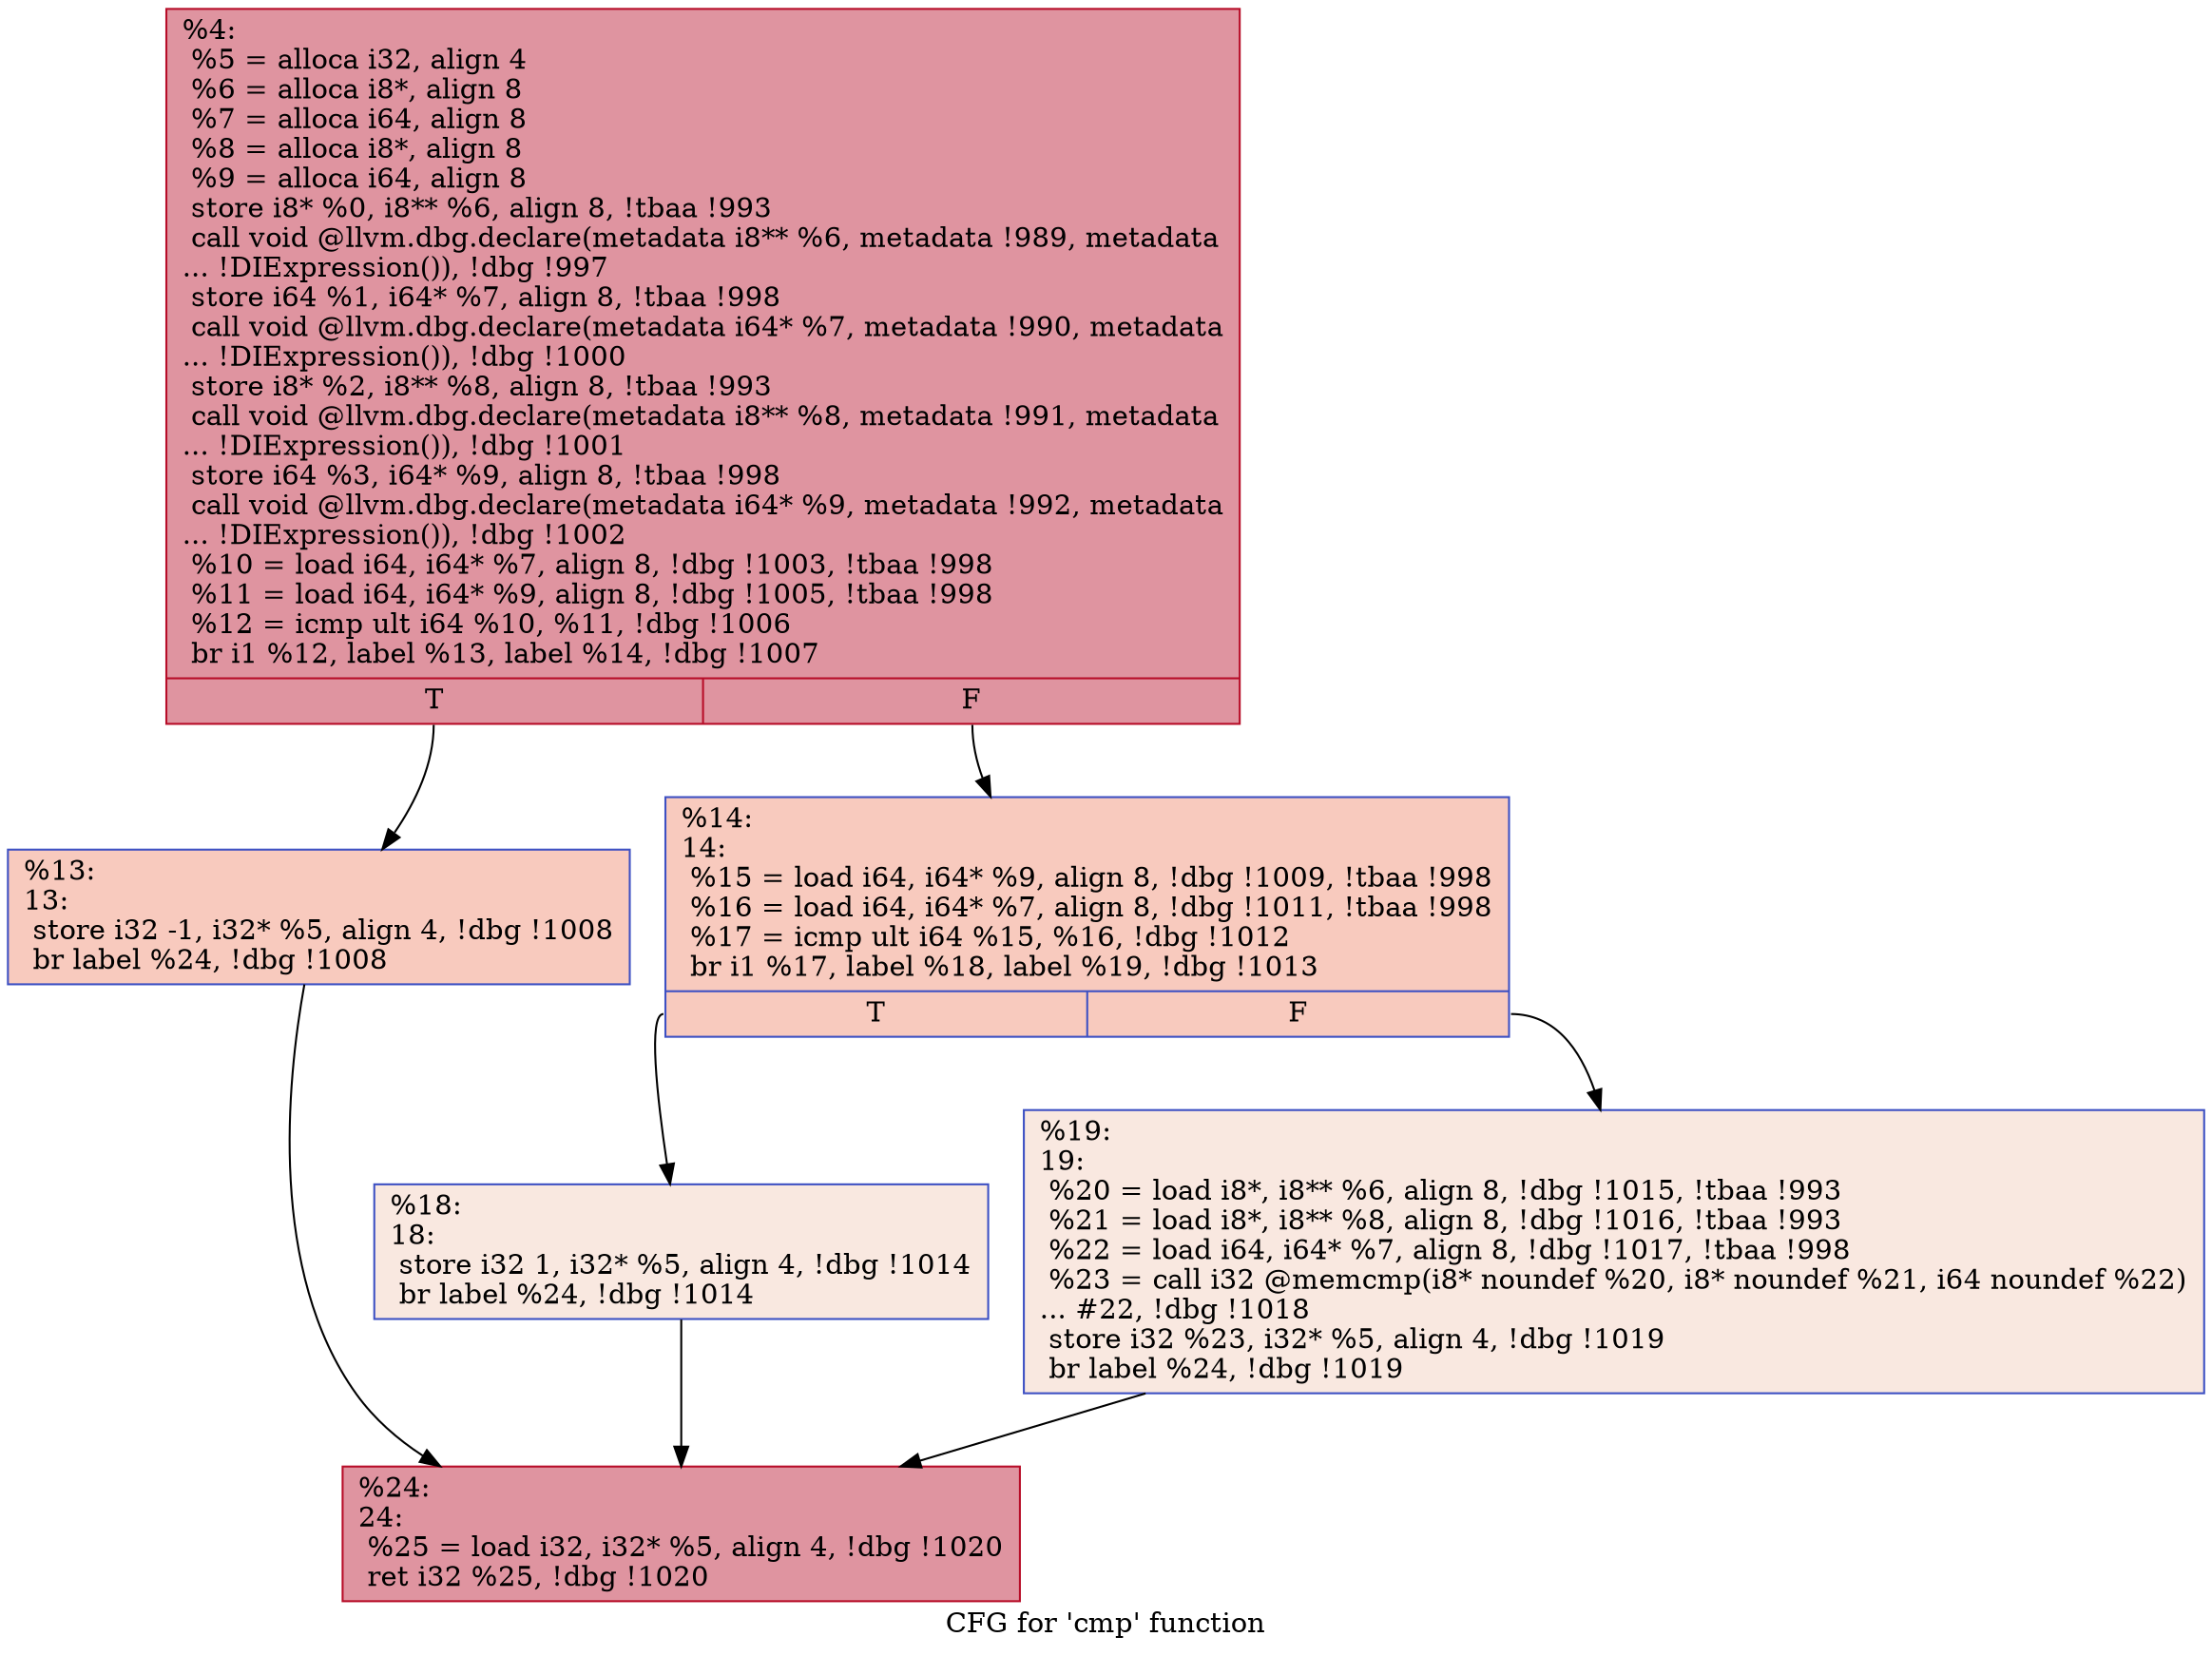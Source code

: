 digraph "CFG for 'cmp' function" {
	label="CFG for 'cmp' function";

	Node0xba5e50 [shape=record,color="#b70d28ff", style=filled, fillcolor="#b70d2870",label="{%4:\l  %5 = alloca i32, align 4\l  %6 = alloca i8*, align 8\l  %7 = alloca i64, align 8\l  %8 = alloca i8*, align 8\l  %9 = alloca i64, align 8\l  store i8* %0, i8** %6, align 8, !tbaa !993\l  call void @llvm.dbg.declare(metadata i8** %6, metadata !989, metadata\l... !DIExpression()), !dbg !997\l  store i64 %1, i64* %7, align 8, !tbaa !998\l  call void @llvm.dbg.declare(metadata i64* %7, metadata !990, metadata\l... !DIExpression()), !dbg !1000\l  store i8* %2, i8** %8, align 8, !tbaa !993\l  call void @llvm.dbg.declare(metadata i8** %8, metadata !991, metadata\l... !DIExpression()), !dbg !1001\l  store i64 %3, i64* %9, align 8, !tbaa !998\l  call void @llvm.dbg.declare(metadata i64* %9, metadata !992, metadata\l... !DIExpression()), !dbg !1002\l  %10 = load i64, i64* %7, align 8, !dbg !1003, !tbaa !998\l  %11 = load i64, i64* %9, align 8, !dbg !1005, !tbaa !998\l  %12 = icmp ult i64 %10, %11, !dbg !1006\l  br i1 %12, label %13, label %14, !dbg !1007\l|{<s0>T|<s1>F}}"];
	Node0xba5e50:s0 -> Node0xba7940;
	Node0xba5e50:s1 -> Node0xba7990;
	Node0xba7940 [shape=record,color="#3d50c3ff", style=filled, fillcolor="#ef886b70",label="{%13:\l13:                                               \l  store i32 -1, i32* %5, align 4, !dbg !1008\l  br label %24, !dbg !1008\l}"];
	Node0xba7940 -> Node0xba7a80;
	Node0xba7990 [shape=record,color="#3d50c3ff", style=filled, fillcolor="#ef886b70",label="{%14:\l14:                                               \l  %15 = load i64, i64* %9, align 8, !dbg !1009, !tbaa !998\l  %16 = load i64, i64* %7, align 8, !dbg !1011, !tbaa !998\l  %17 = icmp ult i64 %15, %16, !dbg !1012\l  br i1 %17, label %18, label %19, !dbg !1013\l|{<s0>T|<s1>F}}"];
	Node0xba7990:s0 -> Node0xba79e0;
	Node0xba7990:s1 -> Node0xba7a30;
	Node0xba79e0 [shape=record,color="#3d50c3ff", style=filled, fillcolor="#f1ccb870",label="{%18:\l18:                                               \l  store i32 1, i32* %5, align 4, !dbg !1014\l  br label %24, !dbg !1014\l}"];
	Node0xba79e0 -> Node0xba7a80;
	Node0xba7a30 [shape=record,color="#3d50c3ff", style=filled, fillcolor="#f1ccb870",label="{%19:\l19:                                               \l  %20 = load i8*, i8** %6, align 8, !dbg !1015, !tbaa !993\l  %21 = load i8*, i8** %8, align 8, !dbg !1016, !tbaa !993\l  %22 = load i64, i64* %7, align 8, !dbg !1017, !tbaa !998\l  %23 = call i32 @memcmp(i8* noundef %20, i8* noundef %21, i64 noundef %22)\l... #22, !dbg !1018\l  store i32 %23, i32* %5, align 4, !dbg !1019\l  br label %24, !dbg !1019\l}"];
	Node0xba7a30 -> Node0xba7a80;
	Node0xba7a80 [shape=record,color="#b70d28ff", style=filled, fillcolor="#b70d2870",label="{%24:\l24:                                               \l  %25 = load i32, i32* %5, align 4, !dbg !1020\l  ret i32 %25, !dbg !1020\l}"];
}
